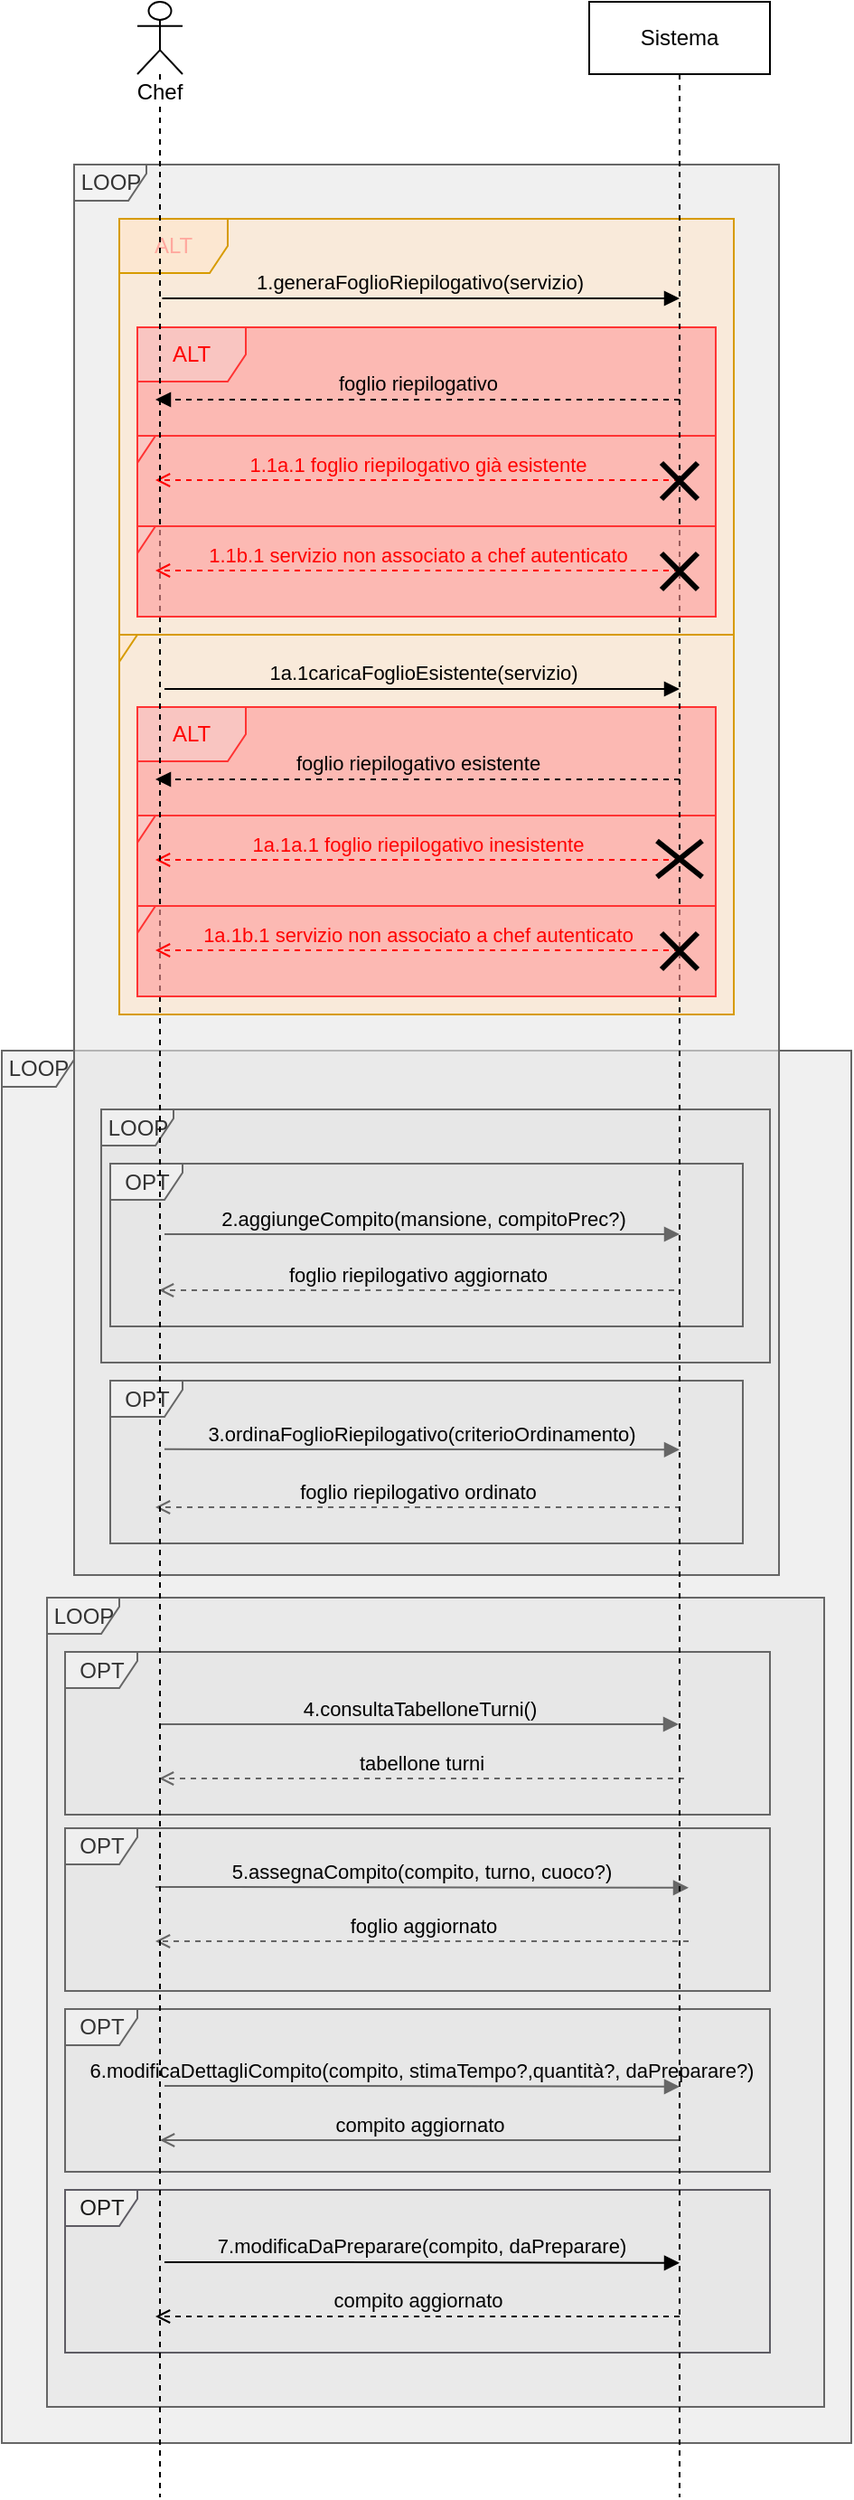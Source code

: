 <mxfile version="21.7.2" type="device">
  <diagram name="Page-1" id="f5A6CDPiya6YqWZAvQuT">
    <mxGraphModel dx="954" dy="-659" grid="1" gridSize="10" guides="1" tooltips="1" connect="1" arrows="1" fold="1" page="1" pageScale="1" pageWidth="827" pageHeight="1169" math="0" shadow="0">
      <root>
        <mxCell id="0" />
        <mxCell id="1" parent="0" />
        <mxCell id="3oUJ_5gLEvu6R0pSqBkJ-33" value="LOOP" style="shape=umlFrame;tabWidth=110;tabHeight=30;tabPosition=left;html=1;boundedLbl=1;labelInHeader=1;width=40;height=20;swimlaneFillColor=#E6E6E6;fillColor=#f5f5f5;strokeColor=#666666;fillOpacity=60;fontColor=#333333;" parent="1" vertex="1">
          <mxGeometry x="165" y="1920" width="470" height="770" as="geometry" />
        </mxCell>
        <mxCell id="3oUJ_5gLEvu6R0pSqBkJ-21" value="LOOP" style="shape=umlFrame;tabWidth=110;tabHeight=30;tabPosition=left;html=1;boundedLbl=1;labelInHeader=1;width=40;height=20;swimlaneFillColor=#E6E6E6;fillColor=#f5f5f5;strokeColor=#666666;fillOpacity=60;fontColor=#333333;" parent="1" vertex="1">
          <mxGeometry x="190" y="2222.5" width="430" height="447.5" as="geometry" />
        </mxCell>
        <mxCell id="3oUJ_5gLEvu6R0pSqBkJ-22" value="OPT" style="shape=umlFrame;tabWidth=110;tabHeight=30;tabPosition=left;html=1;boundedLbl=1;labelInHeader=1;width=40;height=20;swimlaneFillColor=#E6E6E6;fillColor=#f5f5f5;strokeColor=#666666;fillOpacity=60;fontColor=#333333;" parent="1" vertex="1">
          <mxGeometry x="200" y="2252.5" width="390" height="90" as="geometry" />
        </mxCell>
        <mxCell id="3oUJ_5gLEvu6R0pSqBkJ-23" value="4.consultaTabelloneTurni()" style="html=1;verticalAlign=bottom;endArrow=block;edgeStyle=elbowEdgeStyle;elbow=vertical;curved=0;rounded=0;labelBackgroundColor=none;fillColor=#f5f5f5;strokeColor=#666666;" parent="1" edge="1">
          <mxGeometry relative="1" as="geometry">
            <mxPoint x="252" y="2292.5" as="sourcePoint" />
            <Array as="points" />
            <mxPoint x="539.5" y="2292.5" as="targetPoint" />
          </mxGeometry>
        </mxCell>
        <mxCell id="3oUJ_5gLEvu6R0pSqBkJ-24" value="tabellone turni" style="html=1;verticalAlign=bottom;endArrow=open;edgeStyle=elbowEdgeStyle;elbow=vertical;curved=0;rounded=0;labelBackgroundColor=none;endFill=0;dashed=1;fillColor=#f5f5f5;strokeColor=#666666;" parent="1" edge="1">
          <mxGeometry relative="1" as="geometry">
            <mxPoint x="542.5" y="2322.5" as="sourcePoint" />
            <mxPoint x="252" y="2322.5" as="targetPoint" />
          </mxGeometry>
        </mxCell>
        <mxCell id="3oUJ_5gLEvu6R0pSqBkJ-1" value="LOOP" style="shape=umlFrame;tabWidth=110;tabHeight=30;tabPosition=left;html=1;boundedLbl=1;labelInHeader=1;width=40;height=20;swimlaneFillColor=#E6E6E6;fillColor=#f5f5f5;strokeColor=#666666;fillOpacity=60;fontColor=#333333;" parent="1" vertex="1">
          <mxGeometry x="205" y="1430" width="390" height="780" as="geometry" />
        </mxCell>
        <mxCell id="3oUJ_5gLEvu6R0pSqBkJ-27" value="OPT" style="shape=umlFrame;tabWidth=110;tabHeight=30;tabPosition=left;html=1;boundedLbl=1;labelInHeader=1;width=40;height=20;swimlaneFillColor=#E6E6E6;fillColor=#f5f5f5;strokeColor=#666666;fillOpacity=60;fontColor=#333333;" parent="1" vertex="1">
          <mxGeometry x="200" y="2350" width="390" height="90" as="geometry" />
        </mxCell>
        <mxCell id="3oUJ_5gLEvu6R0pSqBkJ-9" value="LOOP" style="shape=umlFrame;tabWidth=110;tabHeight=30;tabPosition=left;html=1;boundedLbl=1;labelInHeader=1;width=40;height=20;swimlaneFillColor=#E6E6E6;fillColor=#f5f5f5;strokeColor=#666666;fillOpacity=60;fontColor=#333333;" parent="1" vertex="1">
          <mxGeometry x="220" y="1952.5" width="370" height="140" as="geometry" />
        </mxCell>
        <mxCell id="3oUJ_5gLEvu6R0pSqBkJ-13" value="OPT" style="shape=umlFrame;tabWidth=110;tabHeight=30;tabPosition=left;html=1;boundedLbl=1;labelInHeader=1;width=40;height=20;swimlaneFillColor=#E6E6E6;fillColor=#f5f5f5;strokeColor=#666666;fillOpacity=60;fontColor=#333333;container=1;" parent="1" vertex="1">
          <mxGeometry x="225" y="2102.5" width="350" height="90" as="geometry" />
        </mxCell>
        <mxCell id="3oUJ_5gLEvu6R0pSqBkJ-18" value="foglio riepilogativo ordinato" style="html=1;verticalAlign=bottom;endArrow=open;edgeStyle=elbowEdgeStyle;elbow=vertical;curved=0;rounded=0;labelBackgroundColor=none;endFill=0;dashed=1;fillColor=#f5f5f5;strokeColor=#666666;" parent="3oUJ_5gLEvu6R0pSqBkJ-13" edge="1">
          <mxGeometry x="0.002" relative="1" as="geometry">
            <mxPoint x="315.5" y="70.0" as="sourcePoint" />
            <mxPoint x="25" y="70.07" as="targetPoint" />
            <mxPoint as="offset" />
          </mxGeometry>
        </mxCell>
        <mxCell id="3oUJ_5gLEvu6R0pSqBkJ-10" value="OPT" style="shape=umlFrame;tabWidth=110;tabHeight=30;tabPosition=left;html=1;boundedLbl=1;labelInHeader=1;width=40;height=20;swimlaneFillColor=#E6E6E6;fillColor=#f5f5f5;strokeColor=#666666;fillOpacity=60;fontColor=#333333;" parent="1" vertex="1">
          <mxGeometry x="225" y="1982.5" width="350" height="90" as="geometry" />
        </mxCell>
        <mxCell id="3oUJ_5gLEvu6R0pSqBkJ-11" value="2.aggiungeCompito(mansione, compitoPrec?)" style="html=1;verticalAlign=bottom;endArrow=block;edgeStyle=elbowEdgeStyle;elbow=vertical;curved=0;rounded=0;labelBackgroundColor=none;fillColor=#f5f5f5;strokeColor=#666666;" parent="1" edge="1">
          <mxGeometry relative="1" as="geometry">
            <mxPoint x="255" y="2021.5" as="sourcePoint" />
            <Array as="points" />
            <mxPoint x="540" y="2021.91" as="targetPoint" />
          </mxGeometry>
        </mxCell>
        <mxCell id="3oUJ_5gLEvu6R0pSqBkJ-12" value="foglio riepilogativo aggiornato" style="html=1;verticalAlign=bottom;endArrow=open;edgeStyle=elbowEdgeStyle;elbow=vertical;curved=0;rounded=0;labelBackgroundColor=none;endFill=0;dashed=1;fillColor=#f5f5f5;strokeColor=#666666;" parent="1" edge="1">
          <mxGeometry relative="1" as="geometry">
            <mxPoint x="537" y="2052.5" as="sourcePoint" />
            <mxPoint x="252" y="2052.5" as="targetPoint" />
          </mxGeometry>
        </mxCell>
        <mxCell id="3oUJ_5gLEvu6R0pSqBkJ-16" value="3.ordinaFoglioRiepilogativo(criterioOrdinamento)" style="html=1;verticalAlign=bottom;endArrow=block;edgeStyle=elbowEdgeStyle;elbow=vertical;curved=0;rounded=0;labelBackgroundColor=none;fillColor=#f5f5f5;strokeColor=#666666;" parent="1" edge="1">
          <mxGeometry relative="1" as="geometry">
            <mxPoint x="255" y="2140.417" as="sourcePoint" />
            <Array as="points">
              <mxPoint x="350.5" y="2140.639" />
            </Array>
            <mxPoint x="540" y="2140.639" as="targetPoint" />
          </mxGeometry>
        </mxCell>
        <mxCell id="3oUJ_5gLEvu6R0pSqBkJ-34" value="OPT" style="shape=umlFrame;tabWidth=110;tabHeight=30;tabPosition=left;html=1;boundedLbl=1;labelInHeader=1;width=40;height=20;swimlaneFillColor=#E6E6E6;fillColor=#f5f5f5;strokeColor=#666666;fillOpacity=60;fontColor=#333333;" parent="1" vertex="1">
          <mxGeometry x="200" y="2450" width="390" height="90" as="geometry" />
        </mxCell>
        <mxCell id="3oUJ_5gLEvu6R0pSqBkJ-25" value="5.assegnaCompito(compito, turno, cuoco?)" style="html=1;verticalAlign=bottom;endArrow=block;edgeStyle=elbowEdgeStyle;elbow=vertical;curved=0;rounded=0;labelBackgroundColor=none;fillColor=#f5f5f5;strokeColor=#666666;" parent="1" edge="1">
          <mxGeometry relative="1" as="geometry">
            <mxPoint x="250" y="2382.5" as="sourcePoint" />
            <Array as="points">
              <mxPoint x="355.5" y="2382.91" />
            </Array>
            <mxPoint x="545" y="2382.91" as="targetPoint" />
          </mxGeometry>
        </mxCell>
        <mxCell id="3oUJ_5gLEvu6R0pSqBkJ-26" value="foglio aggiornato" style="html=1;verticalAlign=bottom;endArrow=open;edgeStyle=elbowEdgeStyle;elbow=vertical;curved=0;rounded=0;labelBackgroundColor=none;endFill=0;dashed=1;fillColor=#f5f5f5;strokeColor=#666666;" parent="1" edge="1">
          <mxGeometry relative="1" as="geometry">
            <mxPoint x="545" y="2412.5" as="sourcePoint" />
            <mxPoint x="250" y="2412.5" as="targetPoint" />
            <Array as="points" />
          </mxGeometry>
        </mxCell>
        <mxCell id="3oUJ_5gLEvu6R0pSqBkJ-37" value="ALT" style="shape=umlFrame;whiteSpace=wrap;html=1;fontColor=#FFA89E;swimlaneFillColor=#FFE6CC;fillColor=#ffe6cc;strokeColor=#d79b00;fillOpacity=60;" parent="1" vertex="1">
          <mxGeometry x="230" y="1460" width="340" height="230" as="geometry" />
        </mxCell>
        <mxCell id="3oUJ_5gLEvu6R0pSqBkJ-38" value="" style="shape=umlFrame;whiteSpace=wrap;html=1;fontColor=#FFA89E;swimlaneFillColor=#FFE6CC;fillColor=#ffe6cc;strokeColor=#d79b00;fillOpacity=60;width=10;height=15;" parent="1" vertex="1">
          <mxGeometry x="230" y="1690" width="340" height="210" as="geometry" />
        </mxCell>
        <mxCell id="3oUJ_5gLEvu6R0pSqBkJ-40" value="1.generaFoglioRiepilogativo(servizio)" style="html=1;verticalAlign=bottom;endArrow=block;edgeStyle=elbowEdgeStyle;elbow=vertical;curved=0;rounded=0;labelBackgroundColor=none;" parent="1" edge="1">
          <mxGeometry x="-0.003" relative="1" as="geometry">
            <mxPoint x="253.75" y="1504" as="sourcePoint" />
            <Array as="points" />
            <mxPoint x="540" y="1504" as="targetPoint" />
            <mxPoint as="offset" />
          </mxGeometry>
        </mxCell>
        <mxCell id="3oUJ_5gLEvu6R0pSqBkJ-41" value="1a.1caricaFoglioEsistente(servizio)" style="html=1;verticalAlign=bottom;endArrow=block;edgeStyle=elbowEdgeStyle;elbow=vertical;curved=0;rounded=0;labelBackgroundColor=none;" parent="1" edge="1">
          <mxGeometry relative="1" as="geometry">
            <mxPoint x="255" y="1720" as="sourcePoint" />
            <Array as="points">
              <mxPoint x="345.5" y="1720" />
            </Array>
            <mxPoint x="540" y="1720" as="targetPoint" />
          </mxGeometry>
        </mxCell>
        <mxCell id="3oUJ_5gLEvu6R0pSqBkJ-46" value="" style="group" parent="1" vertex="1" connectable="0">
          <mxGeometry x="240" y="1520" width="320" height="110" as="geometry" />
        </mxCell>
        <mxCell id="3oUJ_5gLEvu6R0pSqBkJ-43" value="ALT" style="shape=umlFrame;whiteSpace=wrap;html=1;swimlaneFillColor=#FF9999;fillColor=#f8cecc;strokeColor=#FF3333;fillOpacity=60;fontColor=#FF0000;" parent="3oUJ_5gLEvu6R0pSqBkJ-46" vertex="1">
          <mxGeometry width="320" height="60" as="geometry" />
        </mxCell>
        <mxCell id="3oUJ_5gLEvu6R0pSqBkJ-39" value="foglio riepilogativo" style="html=1;verticalAlign=bottom;endArrow=block;edgeStyle=elbowEdgeStyle;elbow=vertical;curved=0;rounded=0;labelBackgroundColor=none;dashed=1;" parent="3oUJ_5gLEvu6R0pSqBkJ-46" edge="1">
          <mxGeometry relative="1" as="geometry">
            <mxPoint x="300" y="40" as="sourcePoint" />
            <mxPoint x="10" y="40.14" as="targetPoint" />
          </mxGeometry>
        </mxCell>
        <mxCell id="3oUJ_5gLEvu6R0pSqBkJ-44" value="" style="shape=umlFrame;whiteSpace=wrap;html=1;swimlaneFillColor=#FF9999;fillColor=#f8cecc;strokeColor=#FF3333;fillOpacity=60;fontColor=#FF0000;width=10;height=15;" parent="3oUJ_5gLEvu6R0pSqBkJ-46" vertex="1">
          <mxGeometry y="60" width="320" height="50" as="geometry" />
        </mxCell>
        <mxCell id="3oUJ_5gLEvu6R0pSqBkJ-45" value="1.1a.1 foglio riepilogativo già esistente" style="html=1;verticalAlign=bottom;endArrow=open;edgeStyle=elbowEdgeStyle;elbow=vertical;curved=0;rounded=0;labelBackgroundColor=none;dashed=1;strokeColor=#FF0000;fontColor=#FF0000;endFill=0;" parent="3oUJ_5gLEvu6R0pSqBkJ-46" edge="1">
          <mxGeometry relative="1" as="geometry">
            <mxPoint x="300" y="84.5" as="sourcePoint" />
            <mxPoint x="10" y="84.64" as="targetPoint" />
          </mxGeometry>
        </mxCell>
        <mxCell id="3oUJ_5gLEvu6R0pSqBkJ-52" value="" style="shape=umlDestroy;whiteSpace=wrap;html=1;strokeWidth=3;targetShapes=umlLifeline;" parent="3oUJ_5gLEvu6R0pSqBkJ-46" vertex="1">
          <mxGeometry x="290" y="75" width="20" height="20" as="geometry" />
        </mxCell>
        <mxCell id="3oUJ_5gLEvu6R0pSqBkJ-47" value="" style="group" parent="1" vertex="1" connectable="0">
          <mxGeometry x="240" y="1730" width="320" height="110" as="geometry" />
        </mxCell>
        <mxCell id="3oUJ_5gLEvu6R0pSqBkJ-48" value="ALT" style="shape=umlFrame;whiteSpace=wrap;html=1;swimlaneFillColor=#FF9999;fillColor=#f8cecc;strokeColor=#FF3333;fillOpacity=60;fontColor=#FF0000;" parent="3oUJ_5gLEvu6R0pSqBkJ-47" vertex="1">
          <mxGeometry width="320" height="60" as="geometry" />
        </mxCell>
        <mxCell id="3oUJ_5gLEvu6R0pSqBkJ-49" value="foglio riepilogativo esistente" style="html=1;verticalAlign=bottom;endArrow=block;edgeStyle=elbowEdgeStyle;elbow=vertical;curved=0;rounded=0;labelBackgroundColor=none;dashed=1;" parent="3oUJ_5gLEvu6R0pSqBkJ-47" edge="1">
          <mxGeometry relative="1" as="geometry">
            <mxPoint x="300" y="40" as="sourcePoint" />
            <mxPoint x="10" y="40.14" as="targetPoint" />
          </mxGeometry>
        </mxCell>
        <mxCell id="3oUJ_5gLEvu6R0pSqBkJ-50" value="" style="shape=umlFrame;whiteSpace=wrap;html=1;swimlaneFillColor=#FF9999;fillColor=#f8cecc;strokeColor=#FF3333;fillOpacity=60;fontColor=#FF0000;width=10;height=15;" parent="3oUJ_5gLEvu6R0pSqBkJ-47" vertex="1">
          <mxGeometry y="60" width="320" height="50" as="geometry" />
        </mxCell>
        <mxCell id="3oUJ_5gLEvu6R0pSqBkJ-51" value="1a.1a.1 foglio riepilogativo inesistente" style="html=1;verticalAlign=bottom;endArrow=open;edgeStyle=elbowEdgeStyle;elbow=vertical;curved=0;rounded=0;labelBackgroundColor=none;dashed=1;strokeColor=#FF0000;fontColor=#FF0000;endFill=0;" parent="3oUJ_5gLEvu6R0pSqBkJ-47" edge="1">
          <mxGeometry relative="1" as="geometry">
            <mxPoint x="300" y="84.5" as="sourcePoint" />
            <mxPoint x="10" y="84.64" as="targetPoint" />
          </mxGeometry>
        </mxCell>
        <mxCell id="3oUJ_5gLEvu6R0pSqBkJ-28" value="6.modificaDettagliCompito(compito, stimaTempo?,quantità?, daPreparare?)" style="html=1;verticalAlign=bottom;endArrow=block;edgeStyle=elbowEdgeStyle;elbow=horizontal;curved=0;rounded=0;labelBackgroundColor=none;fillColor=#f5f5f5;strokeColor=#666666;" parent="1" edge="1">
          <mxGeometry relative="1" as="geometry">
            <mxPoint x="255" y="2492.5" as="sourcePoint" />
            <Array as="points">
              <mxPoint x="350.5" y="2492.91" />
            </Array>
            <mxPoint x="540" y="2492.91" as="targetPoint" />
          </mxGeometry>
        </mxCell>
        <mxCell id="3oUJ_5gLEvu6R0pSqBkJ-29" value="compito aggiornato" style="html=1;verticalAlign=bottom;endArrow=open;edgeStyle=elbowEdgeStyle;elbow=vertical;curved=0;rounded=0;labelBackgroundColor=none;fillColor=#f5f5f5;strokeColor=#666666;endFill=0;" parent="1" edge="1" target="3oUJ_5gLEvu6R0pSqBkJ-30">
          <mxGeometry relative="1" as="geometry">
            <mxPoint x="540" y="2522.5" as="sourcePoint" />
            <mxPoint x="255" y="2522.5" as="targetPoint" />
          </mxGeometry>
        </mxCell>
        <mxCell id="wu5D_C5YngdK5RuBRDYH-1" value="OPT" style="shape=umlFrame;tabWidth=110;tabHeight=30;tabPosition=left;html=1;boundedLbl=1;labelInHeader=1;width=40;height=20;swimlaneFillColor=#E6E6E6;fillColor=#f6f5f4;strokeColor=#5e5c64;fillOpacity=60;fontColor=#1A1A1A;" parent="1" vertex="1">
          <mxGeometry x="200" y="2550" width="390" height="90" as="geometry" />
        </mxCell>
        <mxCell id="wu5D_C5YngdK5RuBRDYH-2" value="7.modificaDaPreparare(compito, daPreparare)" style="html=1;verticalAlign=bottom;endArrow=block;edgeStyle=elbowEdgeStyle;elbow=horizontal;curved=0;rounded=0;labelBackgroundColor=none;" parent="1" edge="1">
          <mxGeometry relative="1" as="geometry">
            <mxPoint x="255" y="2590" as="sourcePoint" />
            <Array as="points">
              <mxPoint x="350.5" y="2590.41" />
            </Array>
            <mxPoint x="540" y="2590.41" as="targetPoint" />
          </mxGeometry>
        </mxCell>
        <mxCell id="wu5D_C5YngdK5RuBRDYH-3" value="compito aggiornato" style="html=1;verticalAlign=bottom;endArrow=open;edgeStyle=elbowEdgeStyle;elbow=vertical;curved=0;rounded=0;labelBackgroundColor=none;endFill=0;dashed=1;" parent="1" edge="1">
          <mxGeometry relative="1" as="geometry">
            <mxPoint x="540" y="2620.0" as="sourcePoint" />
            <mxPoint x="250" y="2620" as="targetPoint" />
          </mxGeometry>
        </mxCell>
        <mxCell id="3oUJ_5gLEvu6R0pSqBkJ-30" value="Chef" style="shape=umlLifeline;participant=umlActor;perimeter=lifelinePerimeter;whiteSpace=wrap;html=1;container=1;collapsible=0;recursiveResize=0;verticalAlign=top;spacingTop=36;outlineConnect=0;labelBackgroundColor=default;" parent="1" vertex="1">
          <mxGeometry x="240" y="1340" width="25" height="1380" as="geometry" />
        </mxCell>
        <mxCell id="3oUJ_5gLEvu6R0pSqBkJ-31" value="Sistema" style="shape=umlLifeline;perimeter=lifelinePerimeter;whiteSpace=wrap;html=1;container=0;collapsible=0;recursiveResize=0;outlineConnect=0;labelBackgroundColor=none;" parent="1" vertex="1">
          <mxGeometry x="490" y="1340" width="100" height="1380" as="geometry" />
        </mxCell>
        <mxCell id="3oUJ_5gLEvu6R0pSqBkJ-58" value="" style="shape=umlDestroy;whiteSpace=wrap;html=1;strokeWidth=3;targetShapes=umlLifeline;" parent="3oUJ_5gLEvu6R0pSqBkJ-31" vertex="1">
          <mxGeometry x="37.5" y="464" width="25" height="20" as="geometry" />
        </mxCell>
        <mxCell id="Nz_0EvmNq3y2D6vYonap-1" value="" style="shape=umlFrame;whiteSpace=wrap;html=1;swimlaneFillColor=#FF9999;fillColor=#f8cecc;strokeColor=#FF3333;fillOpacity=60;fontColor=#FF0000;width=10;height=15;" parent="1" vertex="1">
          <mxGeometry x="240" y="1630" width="320" height="50" as="geometry" />
        </mxCell>
        <mxCell id="Nz_0EvmNq3y2D6vYonap-2" value="1.1b.1 servizio non associato a chef autenticato" style="html=1;verticalAlign=bottom;endArrow=open;edgeStyle=elbowEdgeStyle;elbow=vertical;curved=0;rounded=0;labelBackgroundColor=none;dashed=1;strokeColor=#FF0000;fontColor=#FF0000;endFill=0;" parent="1" edge="1">
          <mxGeometry relative="1" as="geometry">
            <mxPoint x="540" y="1654.5" as="sourcePoint" />
            <mxPoint x="250" y="1654.64" as="targetPoint" />
          </mxGeometry>
        </mxCell>
        <mxCell id="Nz_0EvmNq3y2D6vYonap-3" value="" style="shape=umlDestroy;whiteSpace=wrap;html=1;strokeWidth=3;targetShapes=umlLifeline;" parent="1" vertex="1">
          <mxGeometry x="530" y="1645" width="20" height="20" as="geometry" />
        </mxCell>
        <mxCell id="Nz_0EvmNq3y2D6vYonap-4" value="" style="shape=umlFrame;whiteSpace=wrap;html=1;swimlaneFillColor=#FF9999;fillColor=#f8cecc;strokeColor=#FF3333;fillOpacity=60;fontColor=#FF0000;width=10;height=15;" parent="1" vertex="1">
          <mxGeometry x="240" y="1840" width="320" height="50" as="geometry" />
        </mxCell>
        <mxCell id="Nz_0EvmNq3y2D6vYonap-5" value="1a.1b.1 servizio non associato a chef autenticato" style="html=1;verticalAlign=bottom;endArrow=open;edgeStyle=elbowEdgeStyle;elbow=vertical;curved=0;rounded=0;labelBackgroundColor=none;dashed=1;strokeColor=#FF0000;fontColor=#FF0000;endFill=0;" parent="1" edge="1">
          <mxGeometry relative="1" as="geometry">
            <mxPoint x="540" y="1864.5" as="sourcePoint" />
            <mxPoint x="250" y="1864.64" as="targetPoint" />
          </mxGeometry>
        </mxCell>
        <mxCell id="Nz_0EvmNq3y2D6vYonap-6" value="" style="shape=umlDestroy;whiteSpace=wrap;html=1;strokeWidth=3;targetShapes=umlLifeline;" parent="1" vertex="1">
          <mxGeometry x="530" y="1855" width="20" height="20" as="geometry" />
        </mxCell>
      </root>
    </mxGraphModel>
  </diagram>
</mxfile>
